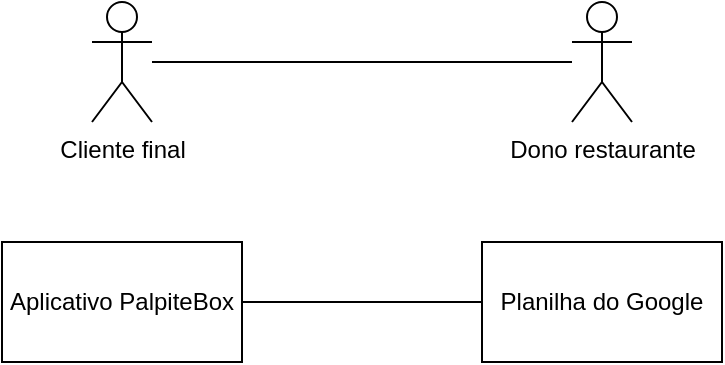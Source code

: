 <mxfile version="13.1.3">
    <diagram id="H8jtpRcB1_h_NbG5gX6i" name="Page-1">
        <mxGraphModel dx="564" dy="232" grid="1" gridSize="10" guides="1" tooltips="1" connect="1" arrows="1" fold="1" page="1" pageScale="1" pageWidth="1169" pageHeight="827" math="0" shadow="0">
            <root>
                <mxCell id="0"/>
                <mxCell id="1" parent="0"/>
                <mxCell id="tSPsqMgPDi8omiqpm9Eh-5" value="Aplicativo PalpiteBox" style="rounded=0;whiteSpace=wrap;html=1;fillColor=#FFFFFF;fontColor=#000000;strokeColor=#000000;" parent="1" vertex="1">
                    <mxGeometry x="40" y="160" width="120" height="60" as="geometry"/>
                </mxCell>
                <mxCell id="tSPsqMgPDi8omiqpm9Eh-6" value="Planilha do Google" style="rounded=0;whiteSpace=wrap;html=1;fontColor=#000000;fillColor=#FFFFFF;strokeColor=#000000;" parent="1" vertex="1">
                    <mxGeometry x="280" y="160" width="120" height="60" as="geometry"/>
                </mxCell>
                <mxCell id="tSPsqMgPDi8omiqpm9Eh-17" style="edgeStyle=orthogonalEdgeStyle;rounded=0;orthogonalLoop=1;jettySize=auto;html=1;fontSize=12;endArrow=none;endFill=0;" parent="1" source="tSPsqMgPDi8omiqpm9Eh-7" target="tSPsqMgPDi8omiqpm9Eh-8" edge="1">
                    <mxGeometry relative="1" as="geometry"/>
                </mxCell>
                <mxCell id="tSPsqMgPDi8omiqpm9Eh-7" value="&lt;font color=&quot;#000000&quot;&gt;Cliente final&lt;/font&gt;" style="shape=umlActor;verticalLabelPosition=bottom;labelBackgroundColor=#ffffff;verticalAlign=top;html=1;" parent="1" vertex="1">
                    <mxGeometry x="85" y="40" width="30" height="60" as="geometry"/>
                </mxCell>
                <mxCell id="tSPsqMgPDi8omiqpm9Eh-8" value="&lt;font color=&quot;#000000&quot;&gt;Dono restaurante&lt;/font&gt;" style="shape=umlActor;verticalLabelPosition=bottom;labelBackgroundColor=#ffffff;verticalAlign=top;html=1;" parent="1" vertex="1">
                    <mxGeometry x="325" y="40" width="30" height="60" as="geometry"/>
                </mxCell>
                <mxCell id="tSPsqMgPDi8omiqpm9Eh-15" value="" style="endArrow=none;html=1;fontSize=12;" parent="1" source="tSPsqMgPDi8omiqpm9Eh-6" target="tSPsqMgPDi8omiqpm9Eh-5" edge="1">
                    <mxGeometry width="50" height="50" relative="1" as="geometry">
                        <mxPoint x="420" y="190" as="sourcePoint"/>
                        <mxPoint x="470" y="140" as="targetPoint"/>
                    </mxGeometry>
                </mxCell>
            </root>
        </mxGraphModel>
    </diagram>
</mxfile>
